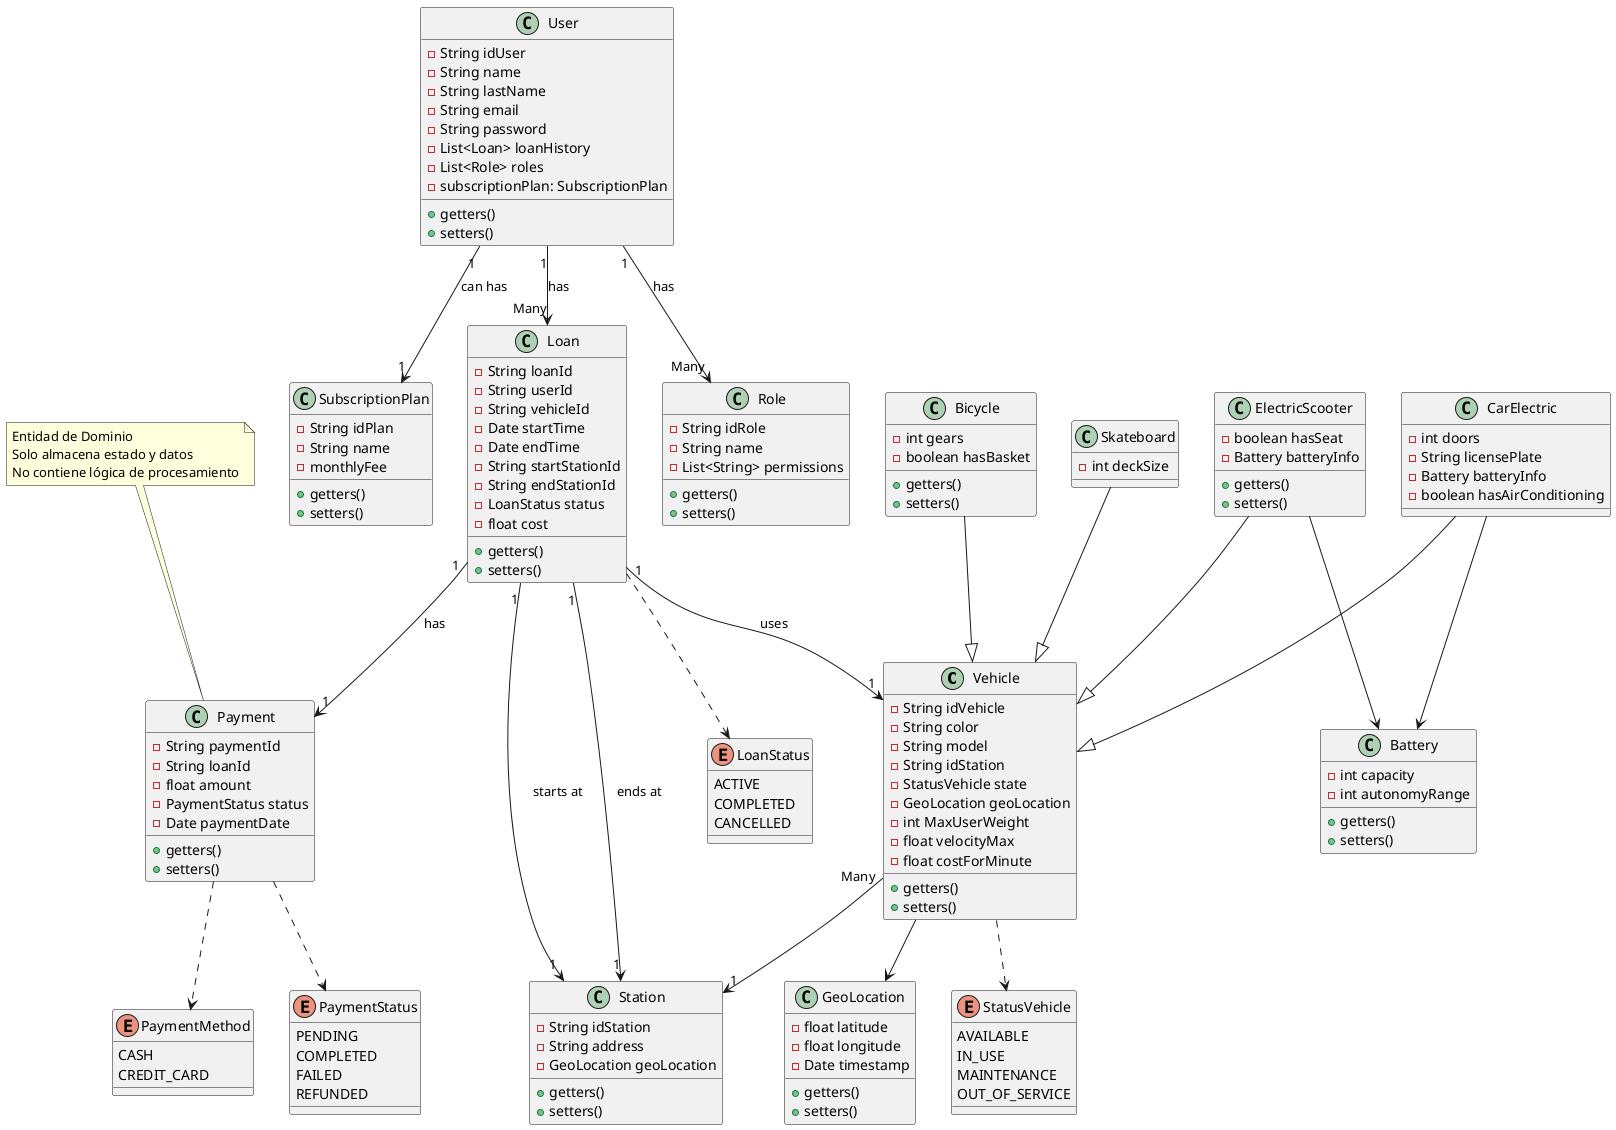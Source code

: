 @startuml EcoMove
' Vehicle and relations
class Vehicle{
    - String idVehicle
    - String color
    - String model
    - String idStation
    - StatusVehicle state
    - GeoLocation geoLocation
    - int MaxUserWeight
    - float velocityMax
    - float costForMinute
    + getters()
    + setters()
}

enum StatusVehicle {
    AVAILABLE
    IN_USE
    MAINTENANCE
    OUT_OF_SERVICE
}

class GeoLocation{
    - float latitude
    - float longitude
    - Date timestamp
    + getters()
    + setters()
}

class Station{
    - String idStation
    - String address      
    - GeoLocation geoLocation
    + getters()
    + setters()
}

class Battery {
    - int capacity
    - int autonomyRange
    + getters()
    + setters()
}

Vehicle "Many" --> "1" Station 
Vehicle ..> StatusVehicle
Vehicle --> GeoLocation

' Bicycle 
class Bicycle {
    - int gears
    - boolean hasBasket
    + getters()
    + setters()
}

Bicycle --|> Vehicle


class ElectricScooter {
    - boolean hasSeat
    - Battery batteryInfo
    + getters()
    + setters()
}

ElectricScooter --|> Vehicle
ElectricScooter --> Battery

class Skateboard {
    - int deckSize 

}

Skateboard --|> Vehicle

class CarElectric {
    - int doors
    - String licensePlate
    - Battery batteryInfo
    - boolean hasAirConditioning
}

CarElectric --> Battery
CarElectric --|> Vehicle

' part User
class User{
    - String idUser
    - String name
    - String lastName
    - String email
    - String password
    - List<Loan> loanHistory
    - List<Role> roles
    - subscriptionPlan: SubscriptionPlan 
    + getters()
    + setters()
}


class SubscriptionPlan{
    - String idPlan
    - String name
    - monthlyFee
    + getters()
    + setters()
}


User "1" --> "Many" Loan : has
User "1" --> "Many" Role : has
User "1" --> "1" SubscriptionPlan : can has
 
class Role{
    - String idRole
    - String name
    - List<String> permissions 
    + getters()
    + setters()
}

' part Loan
class Loan {
    - String loanId
    - String userId
    - String vehicleId
    - Date startTime
    - Date endTime
    - String startStationId
    - String endStationId
    - LoanStatus status
    - float cost
    + getters()
    + setters()
}

enum LoanStatus {
    ACTIVE
    COMPLETED
    CANCELLED
}

Loan ..> LoanStatus
Loan "1" --> "1" Vehicle : uses
Loan "1" --> "1" Station : starts at
Loan "1" --> "1" Station : ends at
Loan "1" --> "1" Payment: has

' Part pay
class Payment{
    - String paymentId
    - String loanId
    - float amount
    - PaymentStatus status
    - Date paymentDate
    + getters()
    + setters()
}

enum PaymentStatus {
    PENDING
    COMPLETED
    FAILED
    REFUNDED
}

enum PaymentMethod {
    CASH
    CREDIT_CARD
}

' interface IPaymentProcessor{
'     + doPay(payment: Payment): PaymentStatus
'     + updatePay(payment: Payment): PaymentStatus
' }

' class PaymentProcessorFactory{
'     - Map<String, IPaymentProcessor>
'     + createPayMethod(method: PaymentMethod): IPaymentProcessor
' }


' class CashPaymentProcessor{

' }
' class CreditCardPaymentProcessor{

' }

Payment ..> PaymentStatus
Payment ..> PaymentMethod

note top of Payment
  Entidad de Dominio
  Solo almacena estado y datos
  No contiene lógica de procesamiento
end note

' CashPaymentProcessor ..|> IPaymentProcessor
' CreditCardPaymentProcessor ..|> IPaymentProcessor
' PaymentProcessorFactory --> IPaymentProcessor

' note right of IPaymentProcessor
'   Capa de Servicio/Aplicación
'   No es parte del dominio
'   Se comunicará con Payment a través de DTOs
' end note

@enduml
